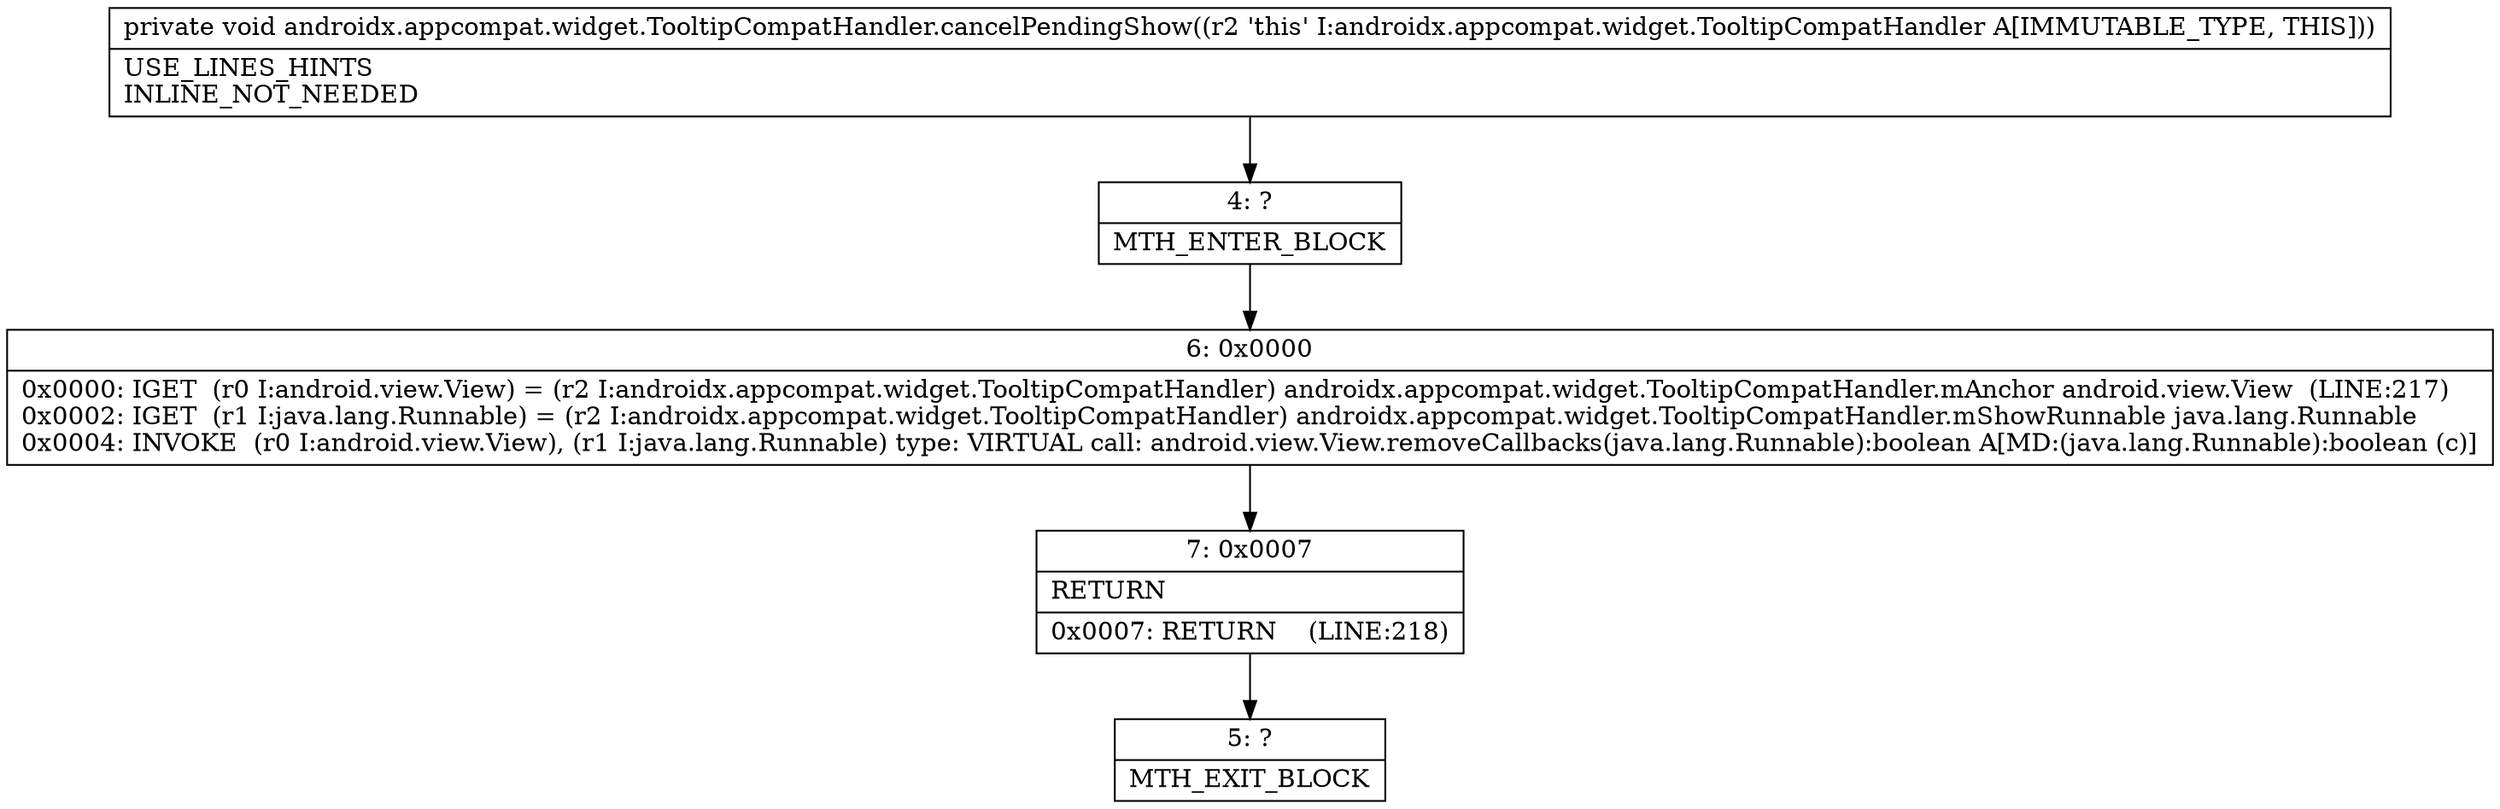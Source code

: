 digraph "CFG forandroidx.appcompat.widget.TooltipCompatHandler.cancelPendingShow()V" {
Node_4 [shape=record,label="{4\:\ ?|MTH_ENTER_BLOCK\l}"];
Node_6 [shape=record,label="{6\:\ 0x0000|0x0000: IGET  (r0 I:android.view.View) = (r2 I:androidx.appcompat.widget.TooltipCompatHandler) androidx.appcompat.widget.TooltipCompatHandler.mAnchor android.view.View  (LINE:217)\l0x0002: IGET  (r1 I:java.lang.Runnable) = (r2 I:androidx.appcompat.widget.TooltipCompatHandler) androidx.appcompat.widget.TooltipCompatHandler.mShowRunnable java.lang.Runnable \l0x0004: INVOKE  (r0 I:android.view.View), (r1 I:java.lang.Runnable) type: VIRTUAL call: android.view.View.removeCallbacks(java.lang.Runnable):boolean A[MD:(java.lang.Runnable):boolean (c)]\l}"];
Node_7 [shape=record,label="{7\:\ 0x0007|RETURN\l|0x0007: RETURN    (LINE:218)\l}"];
Node_5 [shape=record,label="{5\:\ ?|MTH_EXIT_BLOCK\l}"];
MethodNode[shape=record,label="{private void androidx.appcompat.widget.TooltipCompatHandler.cancelPendingShow((r2 'this' I:androidx.appcompat.widget.TooltipCompatHandler A[IMMUTABLE_TYPE, THIS]))  | USE_LINES_HINTS\lINLINE_NOT_NEEDED\l}"];
MethodNode -> Node_4;Node_4 -> Node_6;
Node_6 -> Node_7;
Node_7 -> Node_5;
}

